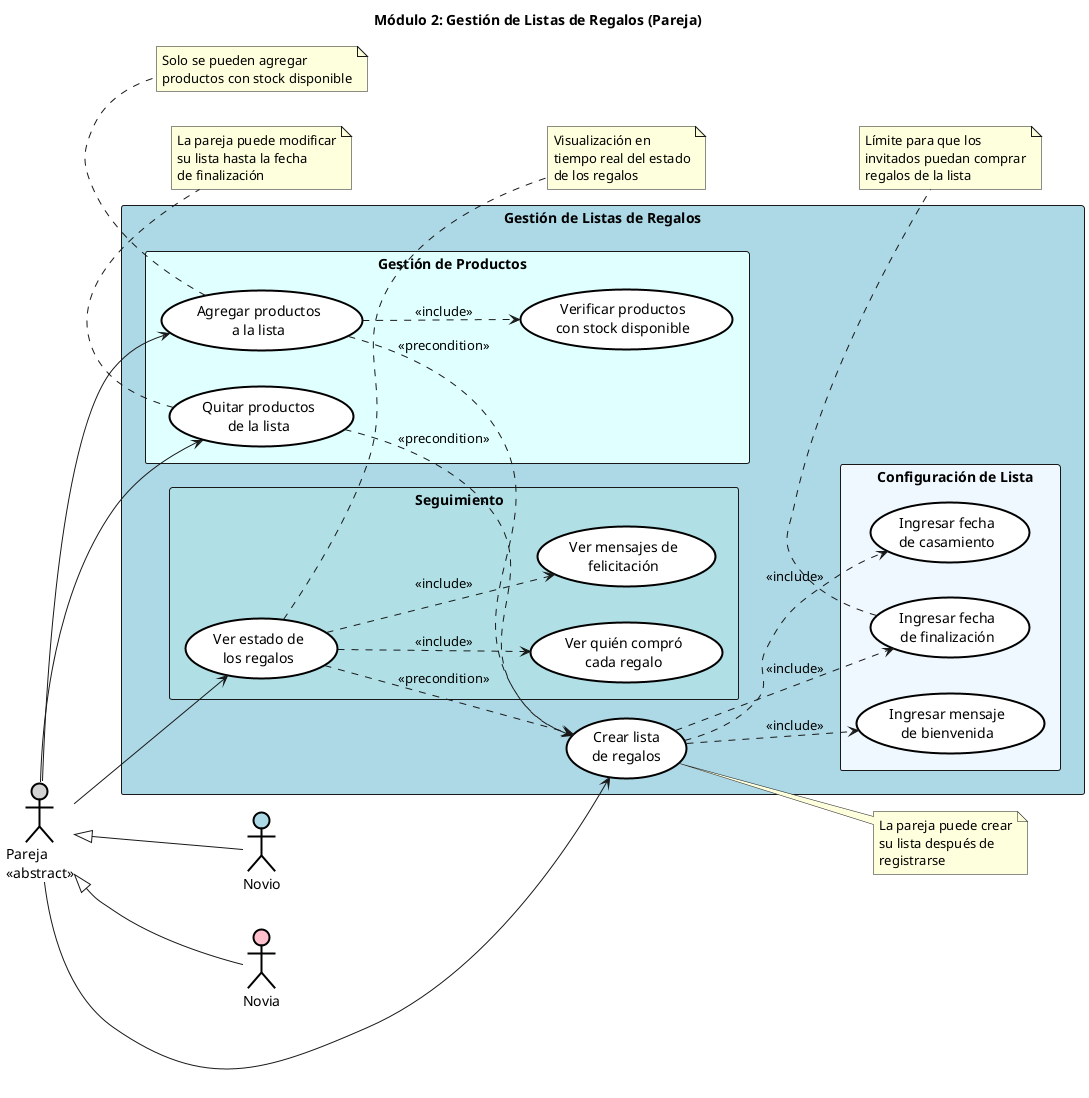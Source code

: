 @startuml moduloListas
left to right direction
skinparam packageStyle rectangle

skinparam usecase {
    BackgroundColor White
    BorderColor Black
    BorderThickness 2
}

skinparam actor {
    BackgroundColor White
    BorderColor Black
    BorderThickness 2
}

title Módulo 2: Gestión de Listas de Regalos (Pareja)

' ===== ACTORES =====
actor "Pareja\n<<abstract>>" as Pareja #LightGray
actor "Novio" as SoyNovio #LightBlue
actor "Novia" as SoyNovia #Pink

' Generalización
SoyNovio -up-|> Pareja
SoyNovia -up-|> Pareja

' ===== CASOS DE USO =====
package "Gestión de Listas de Regalos" #LightBlue {
  
  usecase (Crear lista\nde regalos) as UC10
  
  package "   Configuración de Lista" #AliceBlue {
    usecase (Ingresar fecha\nde casamiento) as UC10a
    usecase (Ingresar fecha\nde finalización) as UC10b
    usecase (Ingresar mensaje\nde bienvenida) as UC10c
  }
  
  package "   Gestión de Productos" #LightCyan {
    usecase (Agregar productos\na la lista) as UC11
    usecase (Quitar productos\nde la lista) as UC12
    usecase (Verificar productos\ncon stock disponible) as UC11a
  }
  
  package "   Seguimiento" #PowderBlue {
    usecase (Ver estado de\nlos regalos) as UC13
    usecase (Ver quién compró\ncada regalo) as UC13a
    usecase (Ver mensajes de\nfelicitación) as UC13b
  }
}

' ===== RELACIONES =====

' Actores
Pareja --> UC10
Pareja --> UC11
Pareja --> UC12
Pareja --> UC13

' Relaciones entre casos de uso
UC10 ..> UC10a : <<include>>
UC10 ..> UC10b : <<include>>
UC10 ..> UC10c : <<include>>

UC11 ..> UC10 : <<precondition>>
UC11 ..> UC11a : <<include>>

UC12 ..> UC10 : <<precondition>>

UC13 ..> UC10 : <<precondition>>
UC13 ..> UC13a : <<include>>
UC13 ..> UC13b : <<include>>

note right of UC10
  La pareja puede crear
  su lista después de
  registrarse
end note

note bottom of UC10b
  Límite para que los
  invitados puedan comprar
  regalos de la lista
end note

note bottom of UC11
  Solo se pueden agregar
  productos con stock disponible
end note

note bottom of UC12
  La pareja puede modificar
  su lista hasta la fecha
  de finalización
end note

note right of UC13
  Visualización en
  tiempo real del estado
  de los regalos
end note

@enduml